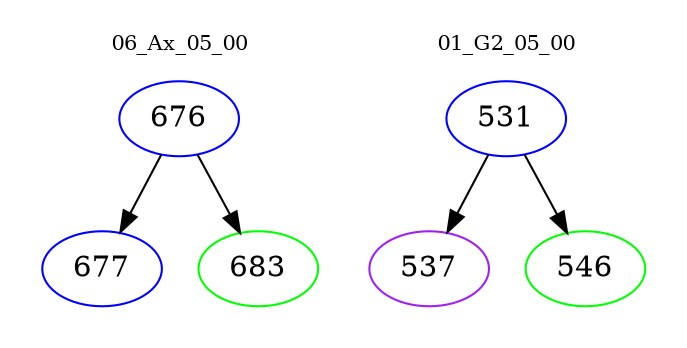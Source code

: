 digraph{
subgraph cluster_0 {
color = white
label = "06_Ax_05_00";
fontsize=10;
T0_676 [label="676", color="blue"]
T0_676 -> T0_677 [color="black"]
T0_677 [label="677", color="blue"]
T0_676 -> T0_683 [color="black"]
T0_683 [label="683", color="green"]
}
subgraph cluster_1 {
color = white
label = "01_G2_05_00";
fontsize=10;
T1_531 [label="531", color="blue"]
T1_531 -> T1_537 [color="black"]
T1_537 [label="537", color="purple"]
T1_531 -> T1_546 [color="black"]
T1_546 [label="546", color="green"]
}
}

